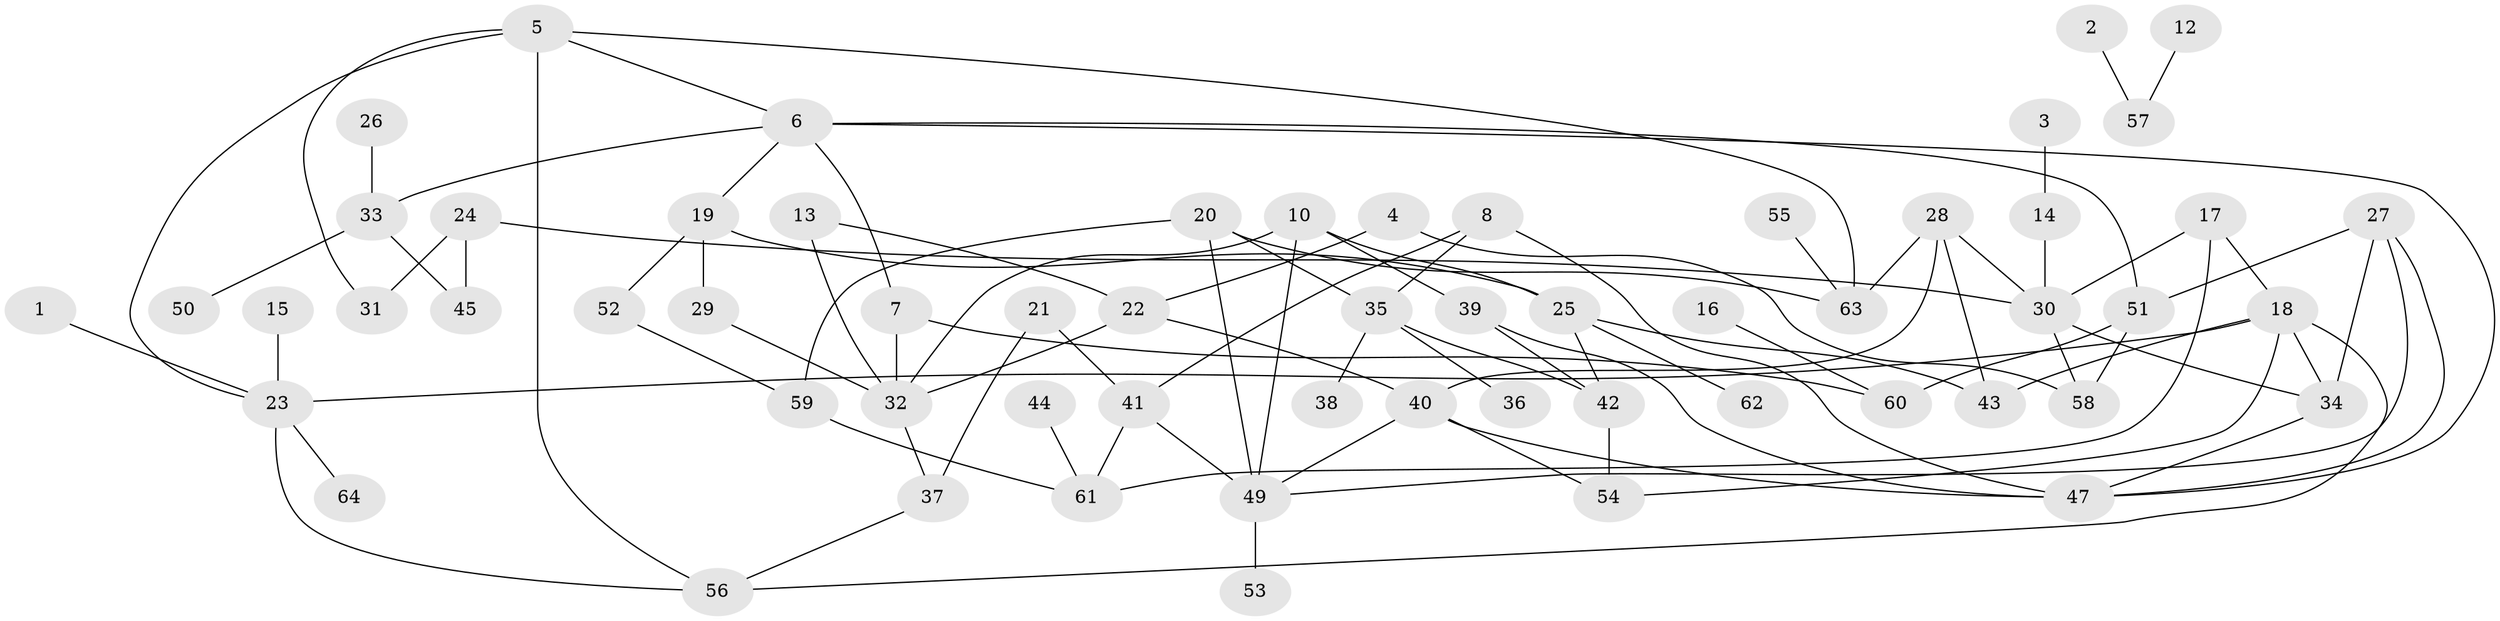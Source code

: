 // original degree distribution, {6: 0.05660377358490566, 1: 0.22641509433962265, 3: 0.16981132075471697, 2: 0.27358490566037735, 4: 0.14150943396226415, 0: 0.03773584905660377, 5: 0.09433962264150944}
// Generated by graph-tools (version 1.1) at 2025/35/03/04/25 23:35:50]
// undirected, 60 vertices, 92 edges
graph export_dot {
  node [color=gray90,style=filled];
  1;
  2;
  3;
  4;
  5;
  6;
  7;
  8;
  10;
  12;
  13;
  14;
  15;
  16;
  17;
  18;
  19;
  20;
  21;
  22;
  23;
  24;
  25;
  26;
  27;
  28;
  29;
  30;
  31;
  32;
  33;
  34;
  35;
  36;
  37;
  38;
  39;
  40;
  41;
  42;
  43;
  44;
  45;
  47;
  49;
  50;
  51;
  52;
  53;
  54;
  55;
  56;
  57;
  58;
  59;
  60;
  61;
  62;
  63;
  64;
  1 -- 23 [weight=1.0];
  2 -- 57 [weight=1.0];
  3 -- 14 [weight=1.0];
  4 -- 22 [weight=1.0];
  4 -- 58 [weight=1.0];
  5 -- 6 [weight=1.0];
  5 -- 23 [weight=1.0];
  5 -- 31 [weight=1.0];
  5 -- 56 [weight=1.0];
  5 -- 63 [weight=1.0];
  6 -- 7 [weight=1.0];
  6 -- 19 [weight=1.0];
  6 -- 33 [weight=1.0];
  6 -- 47 [weight=1.0];
  6 -- 51 [weight=1.0];
  7 -- 32 [weight=1.0];
  7 -- 60 [weight=2.0];
  8 -- 35 [weight=1.0];
  8 -- 41 [weight=1.0];
  8 -- 47 [weight=1.0];
  10 -- 25 [weight=1.0];
  10 -- 32 [weight=1.0];
  10 -- 39 [weight=1.0];
  10 -- 49 [weight=1.0];
  12 -- 57 [weight=1.0];
  13 -- 22 [weight=1.0];
  13 -- 32 [weight=1.0];
  14 -- 30 [weight=1.0];
  15 -- 23 [weight=1.0];
  16 -- 60 [weight=1.0];
  17 -- 18 [weight=1.0];
  17 -- 30 [weight=1.0];
  17 -- 61 [weight=1.0];
  18 -- 23 [weight=1.0];
  18 -- 34 [weight=1.0];
  18 -- 43 [weight=1.0];
  18 -- 54 [weight=1.0];
  18 -- 56 [weight=1.0];
  19 -- 25 [weight=1.0];
  19 -- 29 [weight=1.0];
  19 -- 52 [weight=2.0];
  20 -- 35 [weight=1.0];
  20 -- 49 [weight=1.0];
  20 -- 59 [weight=1.0];
  20 -- 63 [weight=1.0];
  21 -- 37 [weight=2.0];
  21 -- 41 [weight=3.0];
  22 -- 32 [weight=1.0];
  22 -- 40 [weight=1.0];
  23 -- 56 [weight=1.0];
  23 -- 64 [weight=1.0];
  24 -- 30 [weight=1.0];
  24 -- 31 [weight=1.0];
  24 -- 45 [weight=1.0];
  25 -- 42 [weight=1.0];
  25 -- 43 [weight=1.0];
  25 -- 62 [weight=1.0];
  26 -- 33 [weight=1.0];
  27 -- 34 [weight=1.0];
  27 -- 47 [weight=1.0];
  27 -- 49 [weight=1.0];
  27 -- 51 [weight=1.0];
  28 -- 30 [weight=1.0];
  28 -- 40 [weight=1.0];
  28 -- 43 [weight=1.0];
  28 -- 63 [weight=1.0];
  29 -- 32 [weight=1.0];
  30 -- 34 [weight=1.0];
  30 -- 58 [weight=1.0];
  32 -- 37 [weight=1.0];
  33 -- 45 [weight=1.0];
  33 -- 50 [weight=1.0];
  34 -- 47 [weight=1.0];
  35 -- 36 [weight=1.0];
  35 -- 38 [weight=2.0];
  35 -- 42 [weight=1.0];
  37 -- 56 [weight=1.0];
  39 -- 42 [weight=1.0];
  39 -- 47 [weight=1.0];
  40 -- 47 [weight=1.0];
  40 -- 49 [weight=1.0];
  40 -- 54 [weight=1.0];
  41 -- 49 [weight=1.0];
  41 -- 61 [weight=1.0];
  42 -- 54 [weight=2.0];
  44 -- 61 [weight=1.0];
  49 -- 53 [weight=1.0];
  51 -- 58 [weight=1.0];
  51 -- 60 [weight=1.0];
  52 -- 59 [weight=1.0];
  55 -- 63 [weight=1.0];
  59 -- 61 [weight=1.0];
}
